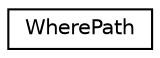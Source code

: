 digraph "Graphical Class Hierarchy"
{
 // LATEX_PDF_SIZE
  edge [fontname="Helvetica",fontsize="10",labelfontname="Helvetica",labelfontsize="10"];
  node [fontname="Helvetica",fontsize="10",shape=record];
  rankdir="LR";
  Node0 [label="WherePath",height=0.2,width=0.4,color="black", fillcolor="white", style="filled",URL="$db/d1b/sqlite3_8c.html#dc/d04/structWherePath",tooltip=" "];
}
